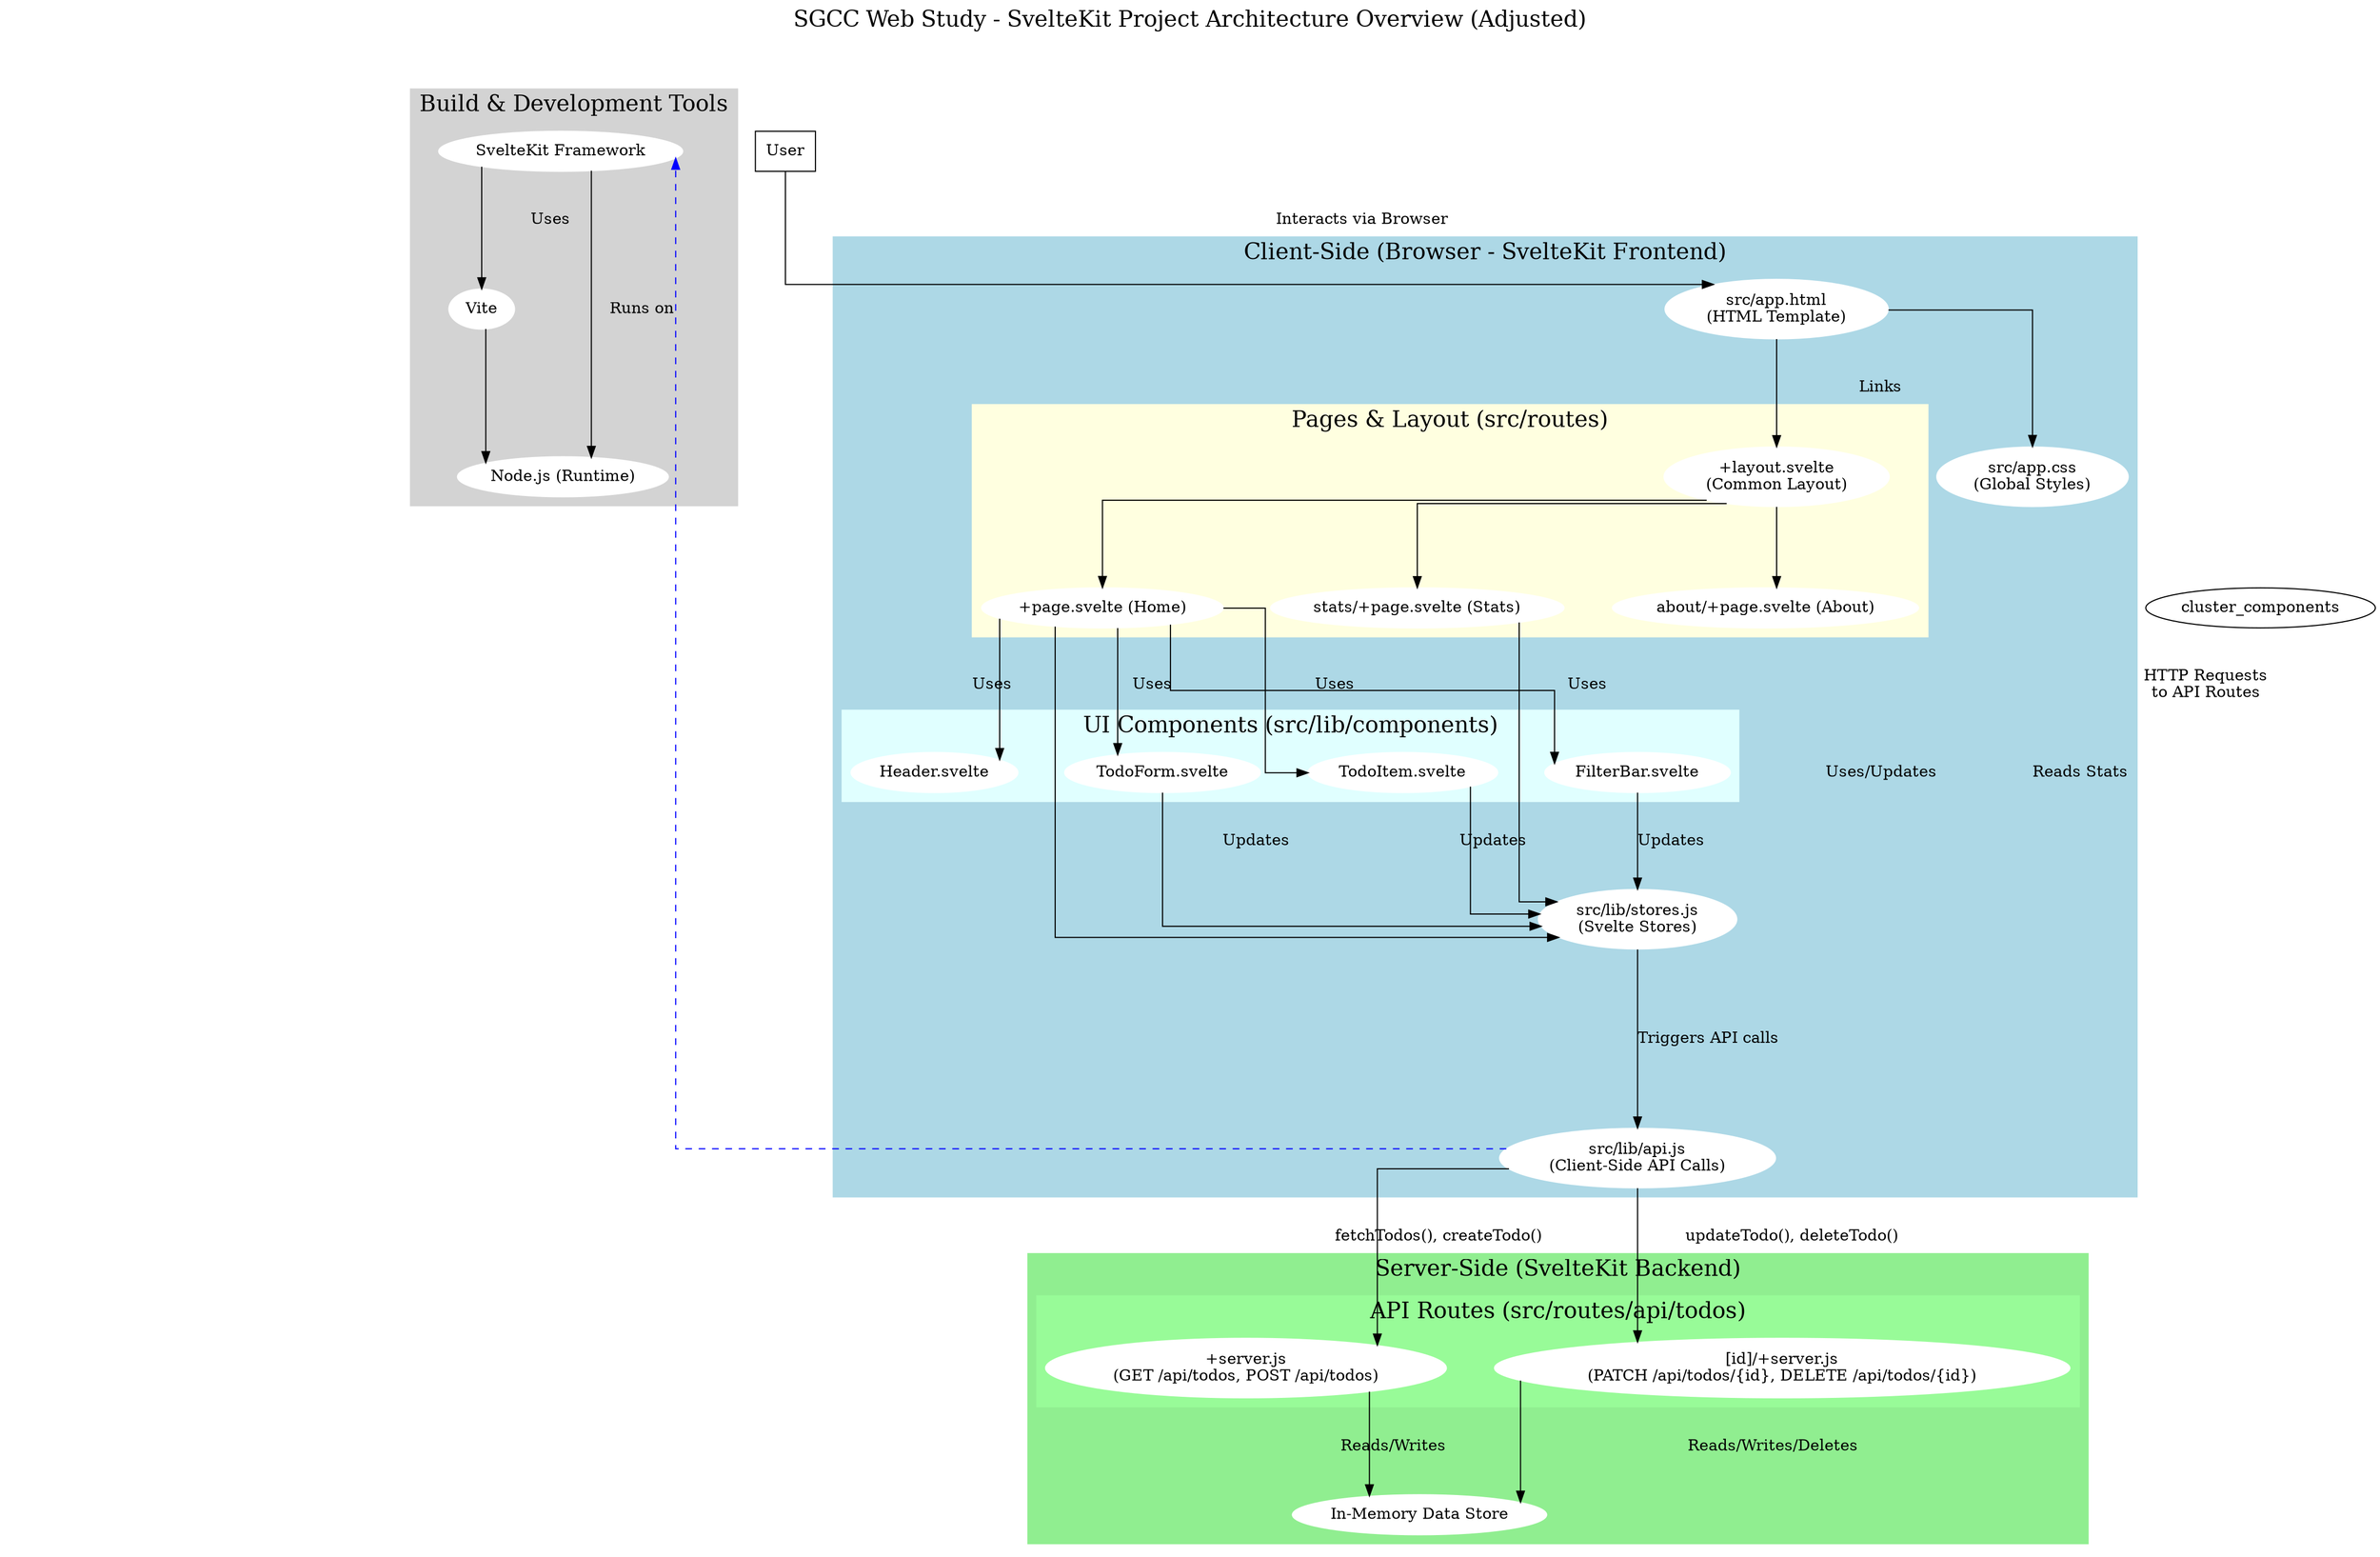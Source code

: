 digraph ProjectArchitecture {
    comment="SGCC Web Study SvelteKit Project Architecture"
    // rankdir=LR // 가로 방향 레이아웃을 위해 주석 해제 또는 TB로 변경 가능
    labelloc=t
    label="SGCC Web Study - SvelteKit Project Architecture Overview (Adjusted)"
    fontsize=20
    nodesep="0.6" // 노드 간 간격 조금 줄임
    ranksep="1.0" // 랭크 간 간격 조금 줄임
    splines=ortho // 엣지를 직선적으로 (또는 'polyline', 'curved')

    // 최상단 그룹: 빌드 도구 및 사용자
    subgraph cluster_top_level {
        rank=source; // 최상단에 배치
        style=invis; // 이 클러스터 자체는 보이지 않게
        
        subgraph cluster_build_tools {
            label="Build & Development Tools"
            style=filled
            color=lightgrey
            node [style=filled color=white]
            Vite; SvelteKit_Framework [label="SvelteKit Framework"]; NodeJS [label="Node.js (Runtime)"];
        }
        User [shape=actor];
    }


    // 클라이언트 사이드
    subgraph cluster_client {
        label="Client-Side (Browser - SvelteKit Frontend)"
        style=filled
        color=lightblue
        node [style=filled color=white]
        
        AppHTML [label="src/app.html\n(HTML Template)"];
        
        // 페이지와 레이아웃
        subgraph cluster_pages {
            label="Pages & Layout (src/routes)"
            style=filled
            color=lightyellow
            Layout [label="+layout.svelte\n(Common Layout)"];
            HomePage [label="+page.svelte (Home)"];
            StatsPage [label="stats/+page.svelte (Stats)"];
            AboutPage [label="about/+page.svelte (About)"];
        }
        
        AppCSS [label="src/app.css\n(Global Styles)"];

        // UI 컴포넌트 (페이지와 같은 레벨에 두어 연결 용이)
        subgraph cluster_components {
            label="UI Components (src/lib/components)"
            style=filled
            color=lightcyan
            Header [label="Header.svelte"];
            TodoForm [label="TodoForm.svelte"];
            TodoItem [label="TodoItem.svelte"];
            FilterBar [label="FilterBar.svelte"];
        }

        Stores [label="src/lib/stores.js\n(Svelte Stores)"];
        ClientAPI [label="src/lib/api.js\n(Client-Side API Calls)"];
    }

    // 서버 사이드
    subgraph cluster_server {
        label="Server-Side (SvelteKit Backend)"
        style=filled
        color=lightgreen
        node [style=filled color=white]

        subgraph cluster_api_routes {
            label="API Routes (src/routes/api/todos)"
            style=filled
            color=palegreen
            TodosAPI [label="+server.js\n(GET /api/todos, POST /api/todos)"];
            TodoDetailAPI [label="[id]/+server.js\n(PATCH /api/todos/{id}, DELETE /api/todos/{id})"];
        }
        InMemoryData [label="In-Memory Data Store"];
    }

    // 관계 정의 (레이아웃 흐름에 맞춰 조정)
    
    // 빌드 도구
    SvelteKit_Framework -> Vite [label="Uses"];
    Vite -> NodeJS;
    SvelteKit_Framework -> NodeJS [label="Runs on"];

    // 사용자 -> HTML 템플릿
    User -> AppHTML [label="Interacts via Browser"];
    
    // HTML 템플릿 -> 레이아웃 및 CSS
    AppHTML -> Layout;
    AppHTML -> AppCSS [label="Links"];
    
    // 레이아웃 -> 페이지
    Layout -> HomePage;
    Layout -> StatsPage;
    Layout -> AboutPage;

    // 페이지 -> UI 컴포넌트 및 스토어
    // 컴포넌트들이 페이지 내부에 포함되는 관계를 명시적으로 표현
    HomePage -> Header [lhead=cluster_components, label="Uses"]; // lhead를 사용하여 클러스터로 향하게 함
    HomePage -> TodoForm [lhead=cluster_components, label="Uses"];
    HomePage -> TodoItem [lhead=cluster_components, label="Uses"];
    HomePage -> FilterBar [lhead=cluster_components, label="Uses"];
    
    HomePage -> Stores [label="Uses/Updates"];
    StatsPage -> Stores [label="Reads Stats"];

    // 컴포넌트 -> 스토어 (폼, 아이템 등이 직접 스토어 업데이트)
    TodoForm -> Stores [label="Updates"];
    TodoItem -> Stores [label="Updates"];
    FilterBar -> Stores [label="Updates"];
    
    // 스토어 -> 클라이언트 API
    Stores -> ClientAPI [label="Triggers API calls", minlen=2]; // minlen으로 간격 확보
    
    // 클라이언트 API -> 서버 API
    ClientAPI -> TodosAPI [label="fetchTodos(), createTodo()"];
    ClientAPI -> TodoDetailAPI [label="updateTodo(), deleteTodo()"];
    
    // 서버 API -> 데이터 저장소
    TodosAPI -> InMemoryData [label="Reads/Writes"];
    TodoDetailAPI -> InMemoryData [label="Reads/Writes/Deletes"];

    // ClientAPI와 SvelteKit Backend (서버)의 연결
    // 이 연결은 개념적이므로, constraint를 false로 두어 레이아웃에 덜 영향을 주도록 함
    ClientAPI -> SvelteKit_Framework [label="HTTP Requests\nto API Routes", style=dashed, color=blue, constraint=false];

    // 컴포넌트 클러스터와 페이지 클러스터를 같은 랭크에 두도록 시도 (선택적)
    // {rank=same; cluster_pages; cluster_components;} // 이 줄은 상황에 따라 결과가 다를 수 있음

    // 레이아웃의 흐름을 위해 보이지 않는 엣지 추가 (선택적)
    Layout -> cluster_components [style=invis, weight=10]; // 레이아웃과 컴포넌트 그룹 간의 관계 강화
}
